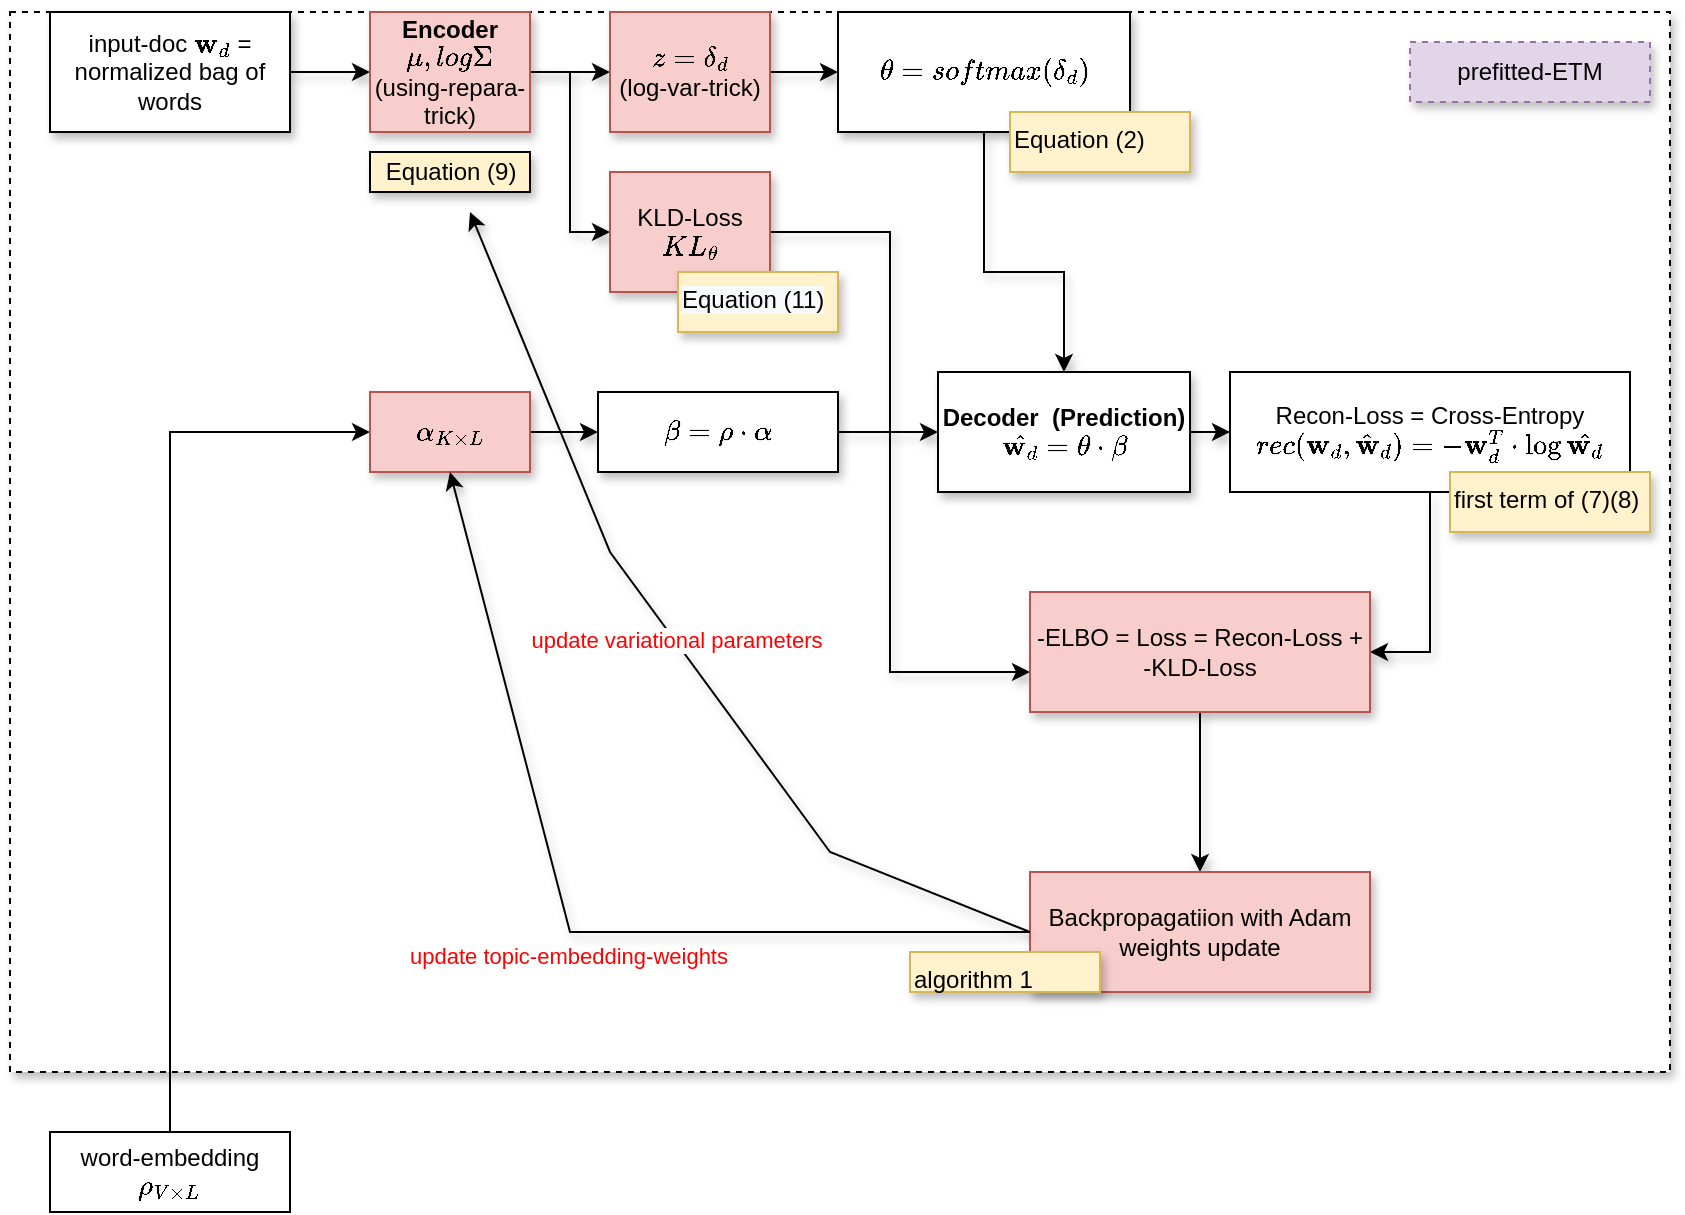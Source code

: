 <mxfile version="18.0.2" type="device"><diagram id="-fE6ib6s8D6GdBTO6iyz" name="Page-1"><mxGraphModel dx="1248" dy="682" grid="1" gridSize="10" guides="1" tooltips="1" connect="1" arrows="1" fold="1" page="1" pageScale="1" pageWidth="827" pageHeight="1169" math="1" shadow="0"><root><mxCell id="0"/><mxCell id="1" parent="0"/><mxCell id="y3rdyD__-J_zMdcC4d9X-37" value="" style="rounded=0;whiteSpace=wrap;html=1;shadow=1;labelBackgroundColor=none;fontColor=#FF0000;strokeColor=default;dashed=1;" vertex="1" parent="1"><mxGeometry width="830" height="530" as="geometry"/></mxCell><mxCell id="wv6mdW5B8M21VdCGAyYL-3" value="" style="edgeStyle=orthogonalEdgeStyle;rounded=0;orthogonalLoop=1;jettySize=auto;html=1;shadow=1;" parent="1" source="wv6mdW5B8M21VdCGAyYL-1" target="wv6mdW5B8M21VdCGAyYL-2" edge="1"><mxGeometry relative="1" as="geometry"/></mxCell><mxCell id="wv6mdW5B8M21VdCGAyYL-1" value="input-doc \(\mathbf{w}_d\) = normalized bag of words" style="rounded=0;whiteSpace=wrap;html=1;shadow=1;" parent="1" vertex="1"><mxGeometry x="20" width="120" height="60" as="geometry"/></mxCell><mxCell id="wv6mdW5B8M21VdCGAyYL-5" value="" style="edgeStyle=orthogonalEdgeStyle;rounded=0;orthogonalLoop=1;jettySize=auto;html=1;startArrow=none;shadow=1;" parent="1" source="y3rdyD__-J_zMdcC4d9X-1" target="wv6mdW5B8M21VdCGAyYL-4" edge="1"><mxGeometry relative="1" as="geometry"/></mxCell><mxCell id="y3rdyD__-J_zMdcC4d9X-2" value="" style="edgeStyle=orthogonalEdgeStyle;rounded=0;orthogonalLoop=1;jettySize=auto;html=1;shadow=1;" edge="1" parent="1" source="wv6mdW5B8M21VdCGAyYL-2" target="y3rdyD__-J_zMdcC4d9X-1"><mxGeometry relative="1" as="geometry"/></mxCell><mxCell id="y3rdyD__-J_zMdcC4d9X-13" style="edgeStyle=orthogonalEdgeStyle;rounded=0;orthogonalLoop=1;jettySize=auto;html=1;entryX=0;entryY=0.5;entryDx=0;entryDy=0;shadow=1;" edge="1" parent="1" source="wv6mdW5B8M21VdCGAyYL-2" target="y3rdyD__-J_zMdcC4d9X-7"><mxGeometry relative="1" as="geometry"/></mxCell><mxCell id="wv6mdW5B8M21VdCGAyYL-2" value="&lt;b&gt;Encoder&lt;/b&gt;&lt;br&gt;\(\mu, log \Sigma\)&lt;br&gt;(using-repara-trick)" style="whiteSpace=wrap;html=1;rounded=0;fillColor=#f8cecc;strokeColor=#b85450;shadow=1;" parent="1" vertex="1"><mxGeometry x="180" width="80" height="60" as="geometry"/></mxCell><mxCell id="y3rdyD__-J_zMdcC4d9X-6" value="" style="edgeStyle=orthogonalEdgeStyle;rounded=0;orthogonalLoop=1;jettySize=auto;html=1;shadow=1;" edge="1" parent="1" source="wv6mdW5B8M21VdCGAyYL-4" target="wv6mdW5B8M21VdCGAyYL-14"><mxGeometry relative="1" as="geometry"><Array as="points"><mxPoint x="487" y="130"/></Array></mxGeometry></mxCell><mxCell id="wv6mdW5B8M21VdCGAyYL-4" value="\(\theta = softmax(\delta_d)\)" style="whiteSpace=wrap;html=1;rounded=0;shadow=1;" parent="1" vertex="1"><mxGeometry x="414" width="146" height="60" as="geometry"/></mxCell><mxCell id="y3rdyD__-J_zMdcC4d9X-16" value="" style="edgeStyle=orthogonalEdgeStyle;rounded=0;orthogonalLoop=1;jettySize=auto;html=1;entryX=0;entryY=0.5;entryDx=0;entryDy=0;" edge="1" parent="1" source="wv6mdW5B8M21VdCGAyYL-6" target="wv6mdW5B8M21VdCGAyYL-8"><mxGeometry relative="1" as="geometry"><Array as="points"><mxPoint x="80" y="210"/></Array></mxGeometry></mxCell><mxCell id="wv6mdW5B8M21VdCGAyYL-6" value="word-embedding&lt;br&gt;\(\rho_{V \times L}\)" style="whiteSpace=wrap;html=1;rounded=0;" parent="1" vertex="1"><mxGeometry x="20" y="560" width="120" height="40" as="geometry"/></mxCell><mxCell id="wv6mdW5B8M21VdCGAyYL-12" value="" style="edgeStyle=orthogonalEdgeStyle;rounded=0;orthogonalLoop=1;jettySize=auto;html=1;shadow=1;" parent="1" source="wv6mdW5B8M21VdCGAyYL-8" target="wv6mdW5B8M21VdCGAyYL-11" edge="1"><mxGeometry relative="1" as="geometry"/></mxCell><mxCell id="wv6mdW5B8M21VdCGAyYL-8" value="\(\alpha_{K \times L}\)" style="whiteSpace=wrap;html=1;rounded=0;fillColor=#f8cecc;strokeColor=#b85450;shadow=1;" parent="1" vertex="1"><mxGeometry x="180" y="190" width="80" height="40" as="geometry"/></mxCell><mxCell id="y3rdyD__-J_zMdcC4d9X-17" style="edgeStyle=orthogonalEdgeStyle;rounded=0;orthogonalLoop=1;jettySize=auto;html=1;entryX=0;entryY=0.5;entryDx=0;entryDy=0;shadow=1;" edge="1" parent="1" source="wv6mdW5B8M21VdCGAyYL-11" target="wv6mdW5B8M21VdCGAyYL-14"><mxGeometry relative="1" as="geometry"/></mxCell><mxCell id="wv6mdW5B8M21VdCGAyYL-11" value="\(\beta = \rho \cdot \alpha\)" style="whiteSpace=wrap;html=1;rounded=0;shadow=1;" parent="1" vertex="1"><mxGeometry x="294" y="190" width="120" height="40" as="geometry"/></mxCell><mxCell id="wv6mdW5B8M21VdCGAyYL-18" value="" style="edgeStyle=orthogonalEdgeStyle;rounded=0;orthogonalLoop=1;jettySize=auto;html=1;shadow=1;" parent="1" source="wv6mdW5B8M21VdCGAyYL-14" target="wv6mdW5B8M21VdCGAyYL-17" edge="1"><mxGeometry relative="1" as="geometry"/></mxCell><mxCell id="wv6mdW5B8M21VdCGAyYL-14" value="&lt;b&gt;Decoder&amp;nbsp; (Prediction)&lt;/b&gt;&lt;br&gt;\( \hat{\mathbf{w}_d} = \theta \cdot \beta\)" style="whiteSpace=wrap;html=1;rounded=0;shadow=1;" parent="1" vertex="1"><mxGeometry x="464" y="180" width="126" height="60" as="geometry"/></mxCell><mxCell id="y3rdyD__-J_zMdcC4d9X-22" style="edgeStyle=orthogonalEdgeStyle;rounded=0;orthogonalLoop=1;jettySize=auto;html=1;entryX=1;entryY=0.5;entryDx=0;entryDy=0;shadow=1;" edge="1" parent="1" source="wv6mdW5B8M21VdCGAyYL-17" target="y3rdyD__-J_zMdcC4d9X-20"><mxGeometry relative="1" as="geometry"/></mxCell><mxCell id="wv6mdW5B8M21VdCGAyYL-17" value="Recon-Loss = Cross-Entropy&lt;br&gt;\(&lt;br&gt;rec(\mathbf{w}_d, \hat{\mathbf{w}}_d)&lt;br&gt;=&amp;nbsp; - \mathbf{w}^T_d \cdot \log \hat{\mathbf{w}_d}\)" style="whiteSpace=wrap;html=1;rounded=0;" parent="1" vertex="1"><mxGeometry x="610" y="180" width="200" height="60" as="geometry"/></mxCell><mxCell id="y3rdyD__-J_zMdcC4d9X-1" value="\(z = \delta_d\)&lt;br&gt;(log-var-trick)" style="whiteSpace=wrap;html=1;rounded=0;fillColor=#f8cecc;strokeColor=#b85450;shadow=1;" vertex="1" parent="1"><mxGeometry x="300" width="80" height="60" as="geometry"/></mxCell><mxCell id="y3rdyD__-J_zMdcC4d9X-4" value="Equation (9)" style="text;html=1;align=center;verticalAlign=middle;resizable=0;points=[];autosize=1;strokeColor=default;fillColor=#fff2cc;rounded=0;shadow=1;" vertex="1" parent="1"><mxGeometry x="180" y="70" width="80" height="20" as="geometry"/></mxCell><mxCell id="y3rdyD__-J_zMdcC4d9X-21" value="" style="edgeStyle=orthogonalEdgeStyle;rounded=0;orthogonalLoop=1;jettySize=auto;html=1;shadow=1;" edge="1" parent="1" source="y3rdyD__-J_zMdcC4d9X-7" target="y3rdyD__-J_zMdcC4d9X-20"><mxGeometry relative="1" as="geometry"><Array as="points"><mxPoint x="440" y="110"/><mxPoint x="440" y="330"/></Array></mxGeometry></mxCell><mxCell id="y3rdyD__-J_zMdcC4d9X-7" value="KLD-Loss&lt;br&gt;\(KL_{\theta}\)" style="whiteSpace=wrap;html=1;rounded=0;fillColor=#f8cecc;strokeColor=#b85450;shadow=1;" vertex="1" parent="1"><mxGeometry x="300" y="80" width="80" height="60" as="geometry"/></mxCell><mxCell id="y3rdyD__-J_zMdcC4d9X-10" value="&lt;div style=&quot;text-align: center;&quot;&gt;&lt;span style=&quot;background-color: initial;&quot;&gt;Equation (2)&lt;/span&gt;&lt;/div&gt;" style="text;whiteSpace=wrap;html=1;fillColor=#fff2cc;strokeColor=#d6b656;shadow=1;" vertex="1" parent="1"><mxGeometry x="500" y="50" width="90" height="30" as="geometry"/></mxCell><mxCell id="y3rdyD__-J_zMdcC4d9X-14" value="&lt;span style=&quot;color: rgb(0, 0, 0); font-family: Helvetica; font-size: 12px; font-style: normal; font-variant-ligatures: normal; font-variant-caps: normal; font-weight: 400; letter-spacing: normal; orphans: 2; text-align: center; text-indent: 0px; text-transform: none; widows: 2; word-spacing: 0px; -webkit-text-stroke-width: 0px; background-color: rgb(248, 249, 250); text-decoration-thickness: initial; text-decoration-style: initial; text-decoration-color: initial; float: none; display: inline !important;&quot;&gt;Equation (11)&lt;/span&gt;" style="text;whiteSpace=wrap;html=1;fillColor=#fff2cc;strokeColor=#d6b656;shadow=1;" vertex="1" parent="1"><mxGeometry x="334" y="130" width="80" height="30" as="geometry"/></mxCell><mxCell id="y3rdyD__-J_zMdcC4d9X-18" value="&lt;div style=&quot;text-align: center;&quot;&gt;&lt;span style=&quot;background-color: initial;&quot;&gt;first term of (7)(8)&lt;/span&gt;&lt;/div&gt;" style="text;whiteSpace=wrap;html=1;fillColor=#fff2cc;strokeColor=#d6b656;shadow=1;" vertex="1" parent="1"><mxGeometry x="720" y="230" width="100" height="30" as="geometry"/></mxCell><mxCell id="y3rdyD__-J_zMdcC4d9X-26" value="" style="edgeStyle=orthogonalEdgeStyle;rounded=0;orthogonalLoop=1;jettySize=auto;html=1;shadow=1;fontColor=#FF0000;" edge="1" parent="1" source="y3rdyD__-J_zMdcC4d9X-20" target="y3rdyD__-J_zMdcC4d9X-25"><mxGeometry relative="1" as="geometry"/></mxCell><mxCell id="y3rdyD__-J_zMdcC4d9X-20" value="-ELBO = Loss = Recon-Loss + -KLD-Loss" style="whiteSpace=wrap;html=1;rounded=0;fillColor=#f8cecc;strokeColor=#b85450;shadow=1;" vertex="1" parent="1"><mxGeometry x="510" y="290" width="170" height="60" as="geometry"/></mxCell><mxCell id="y3rdyD__-J_zMdcC4d9X-23" value="" style="endArrow=classic;html=1;rounded=0;shadow=1;exitX=0;exitY=0.5;exitDx=0;exitDy=0;" edge="1" parent="1" source="y3rdyD__-J_zMdcC4d9X-25"><mxGeometry relative="1" as="geometry"><mxPoint x="360" y="190" as="sourcePoint"/><mxPoint x="230" y="100" as="targetPoint"/><Array as="points"><mxPoint x="410" y="420"/><mxPoint x="300" y="270"/></Array></mxGeometry></mxCell><mxCell id="y3rdyD__-J_zMdcC4d9X-24" value="update variational parameters" style="edgeLabel;resizable=0;html=1;align=center;verticalAlign=middle;rounded=0;shadow=1;strokeColor=default;fontColor=#FF0000;" connectable="0" vertex="1" parent="y3rdyD__-J_zMdcC4d9X-23"><mxGeometry relative="1" as="geometry"/></mxCell><mxCell id="y3rdyD__-J_zMdcC4d9X-25" value="Backpropagatiion with Adam&lt;br&gt;weights update" style="whiteSpace=wrap;html=1;rounded=0;fillColor=#f8cecc;strokeColor=#b85450;shadow=1;" vertex="1" parent="1"><mxGeometry x="510" y="430" width="170" height="60" as="geometry"/></mxCell><mxCell id="y3rdyD__-J_zMdcC4d9X-34" value="" style="endArrow=classic;html=1;rounded=0;shadow=1;fontColor=#FF0000;exitX=0;exitY=0.5;exitDx=0;exitDy=0;entryX=0.5;entryY=1;entryDx=0;entryDy=0;" edge="1" parent="1" source="y3rdyD__-J_zMdcC4d9X-25" target="wv6mdW5B8M21VdCGAyYL-8"><mxGeometry relative="1" as="geometry"><mxPoint x="360" y="290" as="sourcePoint"/><mxPoint x="460" y="290" as="targetPoint"/><Array as="points"><mxPoint x="280" y="460"/></Array></mxGeometry></mxCell><mxCell id="y3rdyD__-J_zMdcC4d9X-35" value="update topic-embedding-weights" style="edgeLabel;resizable=0;html=1;align=center;verticalAlign=middle;rounded=0;shadow=1;labelBackgroundColor=none;fontColor=#FF0000;strokeColor=default;" connectable="0" vertex="1" parent="y3rdyD__-J_zMdcC4d9X-34"><mxGeometry relative="1" as="geometry"><mxPoint y="16" as="offset"/></mxGeometry></mxCell><mxCell id="y3rdyD__-J_zMdcC4d9X-36" value="&lt;div style=&quot;text-align: center;&quot;&gt;&lt;span style=&quot;background-color: initial;&quot;&gt;&lt;font color=&quot;#000000&quot;&gt;algorithm 1&lt;/font&gt;&lt;/span&gt;&lt;/div&gt;" style="text;whiteSpace=wrap;html=1;fillColor=#fff2cc;strokeColor=#d6b656;shadow=1;" vertex="1" parent="1"><mxGeometry x="450" y="470" width="95" height="20" as="geometry"/></mxCell><mxCell id="y3rdyD__-J_zMdcC4d9X-38" value="prefitted-ETM" style="text;html=1;strokeColor=#9673a6;fillColor=#e1d5e7;align=center;verticalAlign=middle;whiteSpace=wrap;rounded=0;shadow=1;dashed=1;labelBackgroundColor=none;" vertex="1" parent="1"><mxGeometry x="700" y="15" width="120" height="30" as="geometry"/></mxCell></root></mxGraphModel></diagram></mxfile>